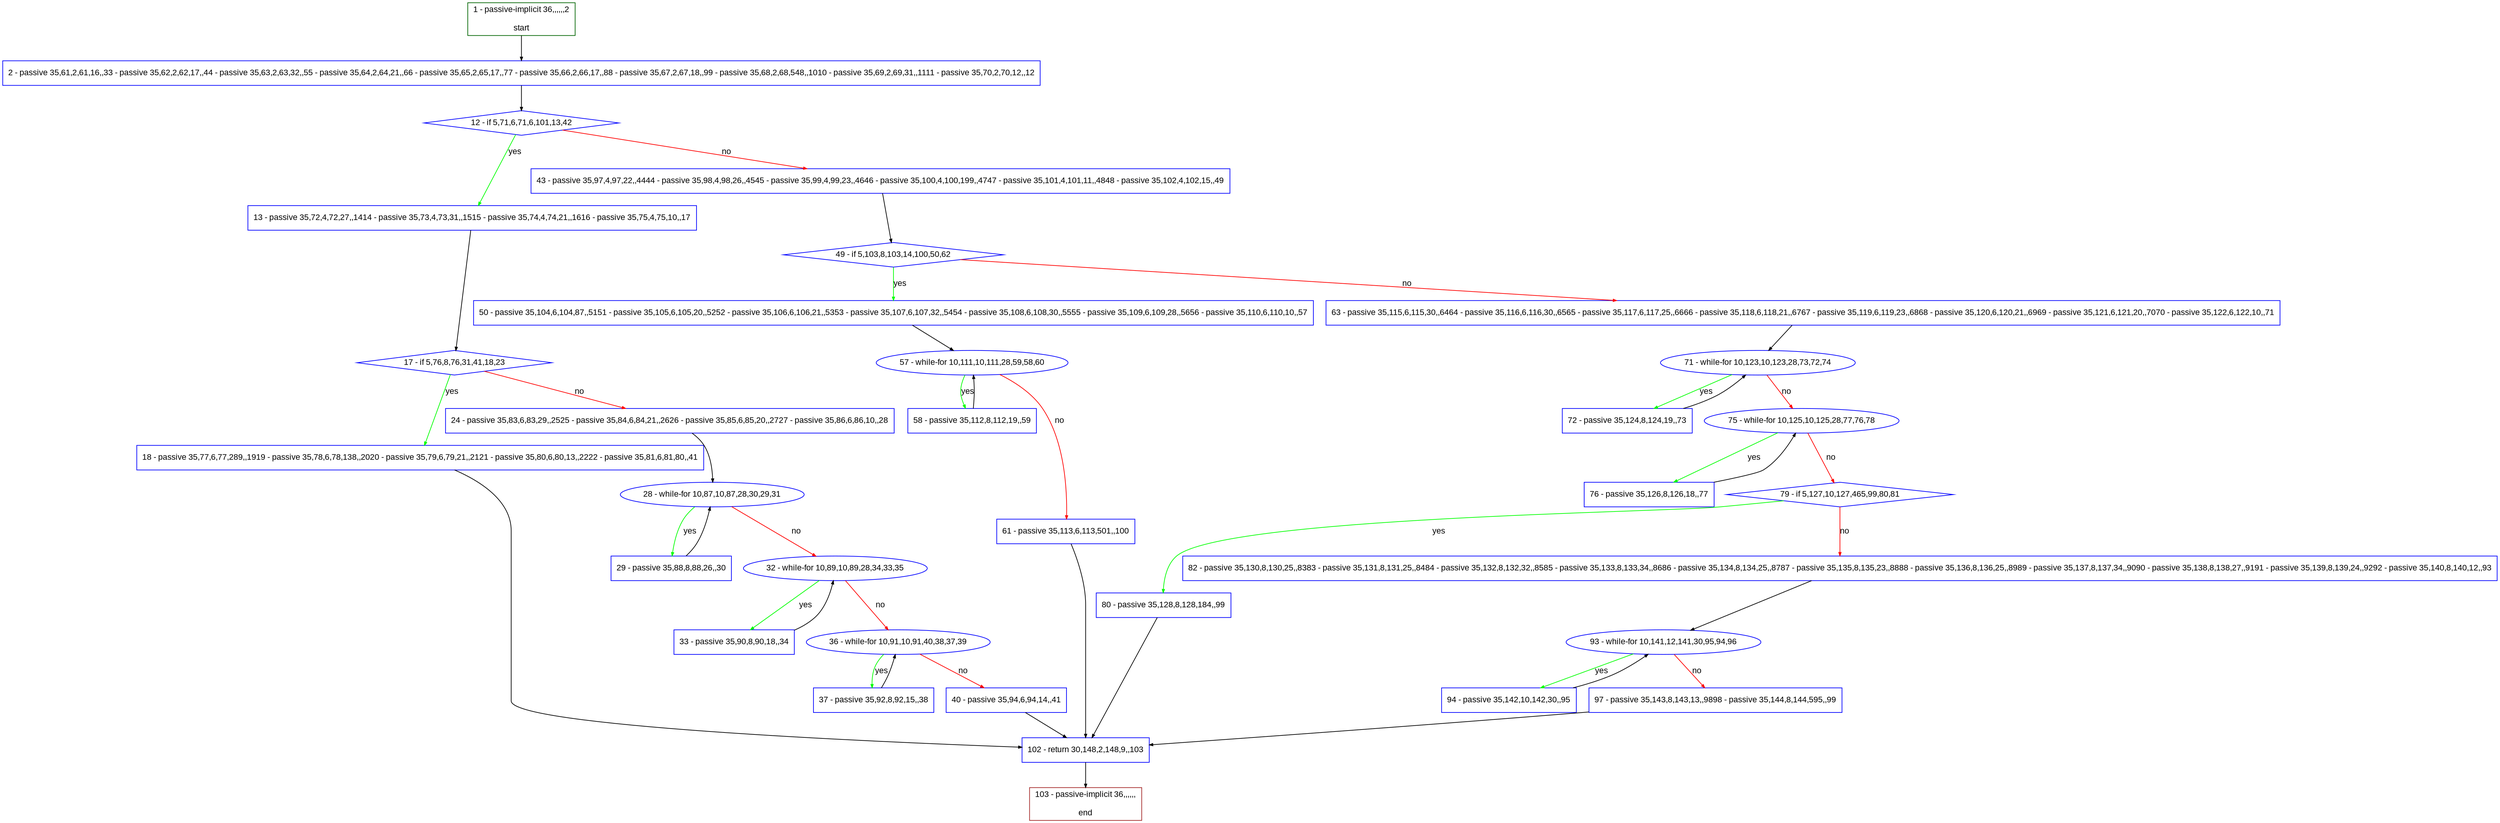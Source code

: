 digraph "" {
  graph [pack="true", label="", fontsize="12", packmode="clust", fontname="Arial", fillcolor="#FFFFCC", bgcolor="white", style="rounded,filled", compound="true"];
  node [node_initialized="no", label="", color="grey", fontsize="12", fillcolor="white", fontname="Arial", style="filled", shape="rectangle", compound="true", fixedsize="false"];
  edge [fontcolor="black", arrowhead="normal", arrowtail="none", arrowsize="0.5", ltail="", label="", color="black", fontsize="12", lhead="", fontname="Arial", dir="forward", compound="true"];
  __N1 [label="2 - passive 35,61,2,61,16,,33 - passive 35,62,2,62,17,,44 - passive 35,63,2,63,32,,55 - passive 35,64,2,64,21,,66 - passive 35,65,2,65,17,,77 - passive 35,66,2,66,17,,88 - passive 35,67,2,67,18,,99 - passive 35,68,2,68,548,,1010 - passive 35,69,2,69,31,,1111 - passive 35,70,2,70,12,,12", color="#0000ff", fillcolor="#ffffff", style="filled", shape="box"];
  __N2 [label="1 - passive-implicit 36,,,,,,2\n\nstart", color="#006400", fillcolor="#ffffff", style="filled", shape="box"];
  __N3 [label="12 - if 5,71,6,71,6,101,13,42", color="#0000ff", fillcolor="#ffffff", style="filled", shape="diamond"];
  __N4 [label="13 - passive 35,72,4,72,27,,1414 - passive 35,73,4,73,31,,1515 - passive 35,74,4,74,21,,1616 - passive 35,75,4,75,10,,17", color="#0000ff", fillcolor="#ffffff", style="filled", shape="box"];
  __N5 [label="43 - passive 35,97,4,97,22,,4444 - passive 35,98,4,98,26,,4545 - passive 35,99,4,99,23,,4646 - passive 35,100,4,100,199,,4747 - passive 35,101,4,101,11,,4848 - passive 35,102,4,102,15,,49", color="#0000ff", fillcolor="#ffffff", style="filled", shape="box"];
  __N6 [label="17 - if 5,76,8,76,31,41,18,23", color="#0000ff", fillcolor="#ffffff", style="filled", shape="diamond"];
  __N7 [label="18 - passive 35,77,6,77,289,,1919 - passive 35,78,6,78,138,,2020 - passive 35,79,6,79,21,,2121 - passive 35,80,6,80,13,,2222 - passive 35,81,6,81,80,,41", color="#0000ff", fillcolor="#ffffff", style="filled", shape="box"];
  __N8 [label="24 - passive 35,83,6,83,29,,2525 - passive 35,84,6,84,21,,2626 - passive 35,85,6,85,20,,2727 - passive 35,86,6,86,10,,28", color="#0000ff", fillcolor="#ffffff", style="filled", shape="box"];
  __N9 [label="102 - return 30,148,2,148,9,,103", color="#0000ff", fillcolor="#ffffff", style="filled", shape="box"];
  __N10 [label="28 - while-for 10,87,10,87,28,30,29,31", color="#0000ff", fillcolor="#ffffff", style="filled", shape="oval"];
  __N11 [label="29 - passive 35,88,8,88,26,,30", color="#0000ff", fillcolor="#ffffff", style="filled", shape="box"];
  __N12 [label="32 - while-for 10,89,10,89,28,34,33,35", color="#0000ff", fillcolor="#ffffff", style="filled", shape="oval"];
  __N13 [label="33 - passive 35,90,8,90,18,,34", color="#0000ff", fillcolor="#ffffff", style="filled", shape="box"];
  __N14 [label="36 - while-for 10,91,10,91,40,38,37,39", color="#0000ff", fillcolor="#ffffff", style="filled", shape="oval"];
  __N15 [label="37 - passive 35,92,8,92,15,,38", color="#0000ff", fillcolor="#ffffff", style="filled", shape="box"];
  __N16 [label="40 - passive 35,94,6,94,14,,41", color="#0000ff", fillcolor="#ffffff", style="filled", shape="box"];
  __N17 [label="49 - if 5,103,8,103,14,100,50,62", color="#0000ff", fillcolor="#ffffff", style="filled", shape="diamond"];
  __N18 [label="50 - passive 35,104,6,104,87,,5151 - passive 35,105,6,105,20,,5252 - passive 35,106,6,106,21,,5353 - passive 35,107,6,107,32,,5454 - passive 35,108,6,108,30,,5555 - passive 35,109,6,109,28,,5656 - passive 35,110,6,110,10,,57", color="#0000ff", fillcolor="#ffffff", style="filled", shape="box"];
  __N19 [label="63 - passive 35,115,6,115,30,,6464 - passive 35,116,6,116,30,,6565 - passive 35,117,6,117,25,,6666 - passive 35,118,6,118,21,,6767 - passive 35,119,6,119,23,,6868 - passive 35,120,6,120,21,,6969 - passive 35,121,6,121,20,,7070 - passive 35,122,6,122,10,,71", color="#0000ff", fillcolor="#ffffff", style="filled", shape="box"];
  __N20 [label="57 - while-for 10,111,10,111,28,59,58,60", color="#0000ff", fillcolor="#ffffff", style="filled", shape="oval"];
  __N21 [label="58 - passive 35,112,8,112,19,,59", color="#0000ff", fillcolor="#ffffff", style="filled", shape="box"];
  __N22 [label="61 - passive 35,113,6,113,501,,100", color="#0000ff", fillcolor="#ffffff", style="filled", shape="box"];
  __N23 [label="71 - while-for 10,123,10,123,28,73,72,74", color="#0000ff", fillcolor="#ffffff", style="filled", shape="oval"];
  __N24 [label="72 - passive 35,124,8,124,19,,73", color="#0000ff", fillcolor="#ffffff", style="filled", shape="box"];
  __N25 [label="75 - while-for 10,125,10,125,28,77,76,78", color="#0000ff", fillcolor="#ffffff", style="filled", shape="oval"];
  __N26 [label="76 - passive 35,126,8,126,18,,77", color="#0000ff", fillcolor="#ffffff", style="filled", shape="box"];
  __N27 [label="79 - if 5,127,10,127,465,99,80,81", color="#0000ff", fillcolor="#ffffff", style="filled", shape="diamond"];
  __N28 [label="80 - passive 35,128,8,128,184,,99", color="#0000ff", fillcolor="#ffffff", style="filled", shape="box"];
  __N29 [label="82 - passive 35,130,8,130,25,,8383 - passive 35,131,8,131,25,,8484 - passive 35,132,8,132,32,,8585 - passive 35,133,8,133,34,,8686 - passive 35,134,8,134,25,,8787 - passive 35,135,8,135,23,,8888 - passive 35,136,8,136,25,,8989 - passive 35,137,8,137,34,,9090 - passive 35,138,8,138,27,,9191 - passive 35,139,8,139,24,,9292 - passive 35,140,8,140,12,,93", color="#0000ff", fillcolor="#ffffff", style="filled", shape="box"];
  __N30 [label="93 - while-for 10,141,12,141,30,95,94,96", color="#0000ff", fillcolor="#ffffff", style="filled", shape="oval"];
  __N31 [label="94 - passive 35,142,10,142,30,,95", color="#0000ff", fillcolor="#ffffff", style="filled", shape="box"];
  __N32 [label="97 - passive 35,143,8,143,13,,9898 - passive 35,144,8,144,595,,99", color="#0000ff", fillcolor="#ffffff", style="filled", shape="box"];
  __N33 [label="103 - passive-implicit 36,,,,,,\n\nend", color="#a52a2a", fillcolor="#ffffff", style="filled", shape="box"];
  __N2 -> __N1 [arrowhead="normal", arrowtail="none", color="#000000", label="", dir="forward"];
  __N1 -> __N3 [arrowhead="normal", arrowtail="none", color="#000000", label="", dir="forward"];
  __N3 -> __N4 [arrowhead="normal", arrowtail="none", color="#00ff00", label="yes", dir="forward"];
  __N3 -> __N5 [arrowhead="normal", arrowtail="none", color="#ff0000", label="no", dir="forward"];
  __N4 -> __N6 [arrowhead="normal", arrowtail="none", color="#000000", label="", dir="forward"];
  __N6 -> __N7 [arrowhead="normal", arrowtail="none", color="#00ff00", label="yes", dir="forward"];
  __N6 -> __N8 [arrowhead="normal", arrowtail="none", color="#ff0000", label="no", dir="forward"];
  __N7 -> __N9 [arrowhead="normal", arrowtail="none", color="#000000", label="", dir="forward"];
  __N8 -> __N10 [arrowhead="normal", arrowtail="none", color="#000000", label="", dir="forward"];
  __N10 -> __N11 [arrowhead="normal", arrowtail="none", color="#00ff00", label="yes", dir="forward"];
  __N11 -> __N10 [arrowhead="normal", arrowtail="none", color="#000000", label="", dir="forward"];
  __N10 -> __N12 [arrowhead="normal", arrowtail="none", color="#ff0000", label="no", dir="forward"];
  __N12 -> __N13 [arrowhead="normal", arrowtail="none", color="#00ff00", label="yes", dir="forward"];
  __N13 -> __N12 [arrowhead="normal", arrowtail="none", color="#000000", label="", dir="forward"];
  __N12 -> __N14 [arrowhead="normal", arrowtail="none", color="#ff0000", label="no", dir="forward"];
  __N14 -> __N15 [arrowhead="normal", arrowtail="none", color="#00ff00", label="yes", dir="forward"];
  __N15 -> __N14 [arrowhead="normal", arrowtail="none", color="#000000", label="", dir="forward"];
  __N14 -> __N16 [arrowhead="normal", arrowtail="none", color="#ff0000", label="no", dir="forward"];
  __N16 -> __N9 [arrowhead="normal", arrowtail="none", color="#000000", label="", dir="forward"];
  __N5 -> __N17 [arrowhead="normal", arrowtail="none", color="#000000", label="", dir="forward"];
  __N17 -> __N18 [arrowhead="normal", arrowtail="none", color="#00ff00", label="yes", dir="forward"];
  __N17 -> __N19 [arrowhead="normal", arrowtail="none", color="#ff0000", label="no", dir="forward"];
  __N18 -> __N20 [arrowhead="normal", arrowtail="none", color="#000000", label="", dir="forward"];
  __N20 -> __N21 [arrowhead="normal", arrowtail="none", color="#00ff00", label="yes", dir="forward"];
  __N21 -> __N20 [arrowhead="normal", arrowtail="none", color="#000000", label="", dir="forward"];
  __N20 -> __N22 [arrowhead="normal", arrowtail="none", color="#ff0000", label="no", dir="forward"];
  __N22 -> __N9 [arrowhead="normal", arrowtail="none", color="#000000", label="", dir="forward"];
  __N19 -> __N23 [arrowhead="normal", arrowtail="none", color="#000000", label="", dir="forward"];
  __N23 -> __N24 [arrowhead="normal", arrowtail="none", color="#00ff00", label="yes", dir="forward"];
  __N24 -> __N23 [arrowhead="normal", arrowtail="none", color="#000000", label="", dir="forward"];
  __N23 -> __N25 [arrowhead="normal", arrowtail="none", color="#ff0000", label="no", dir="forward"];
  __N25 -> __N26 [arrowhead="normal", arrowtail="none", color="#00ff00", label="yes", dir="forward"];
  __N26 -> __N25 [arrowhead="normal", arrowtail="none", color="#000000", label="", dir="forward"];
  __N25 -> __N27 [arrowhead="normal", arrowtail="none", color="#ff0000", label="no", dir="forward"];
  __N27 -> __N28 [arrowhead="normal", arrowtail="none", color="#00ff00", label="yes", dir="forward"];
  __N27 -> __N29 [arrowhead="normal", arrowtail="none", color="#ff0000", label="no", dir="forward"];
  __N28 -> __N9 [arrowhead="normal", arrowtail="none", color="#000000", label="", dir="forward"];
  __N29 -> __N30 [arrowhead="normal", arrowtail="none", color="#000000", label="", dir="forward"];
  __N30 -> __N31 [arrowhead="normal", arrowtail="none", color="#00ff00", label="yes", dir="forward"];
  __N31 -> __N30 [arrowhead="normal", arrowtail="none", color="#000000", label="", dir="forward"];
  __N30 -> __N32 [arrowhead="normal", arrowtail="none", color="#ff0000", label="no", dir="forward"];
  __N32 -> __N9 [arrowhead="normal", arrowtail="none", color="#000000", label="", dir="forward"];
  __N9 -> __N33 [arrowhead="normal", arrowtail="none", color="#000000", label="", dir="forward"];
}
